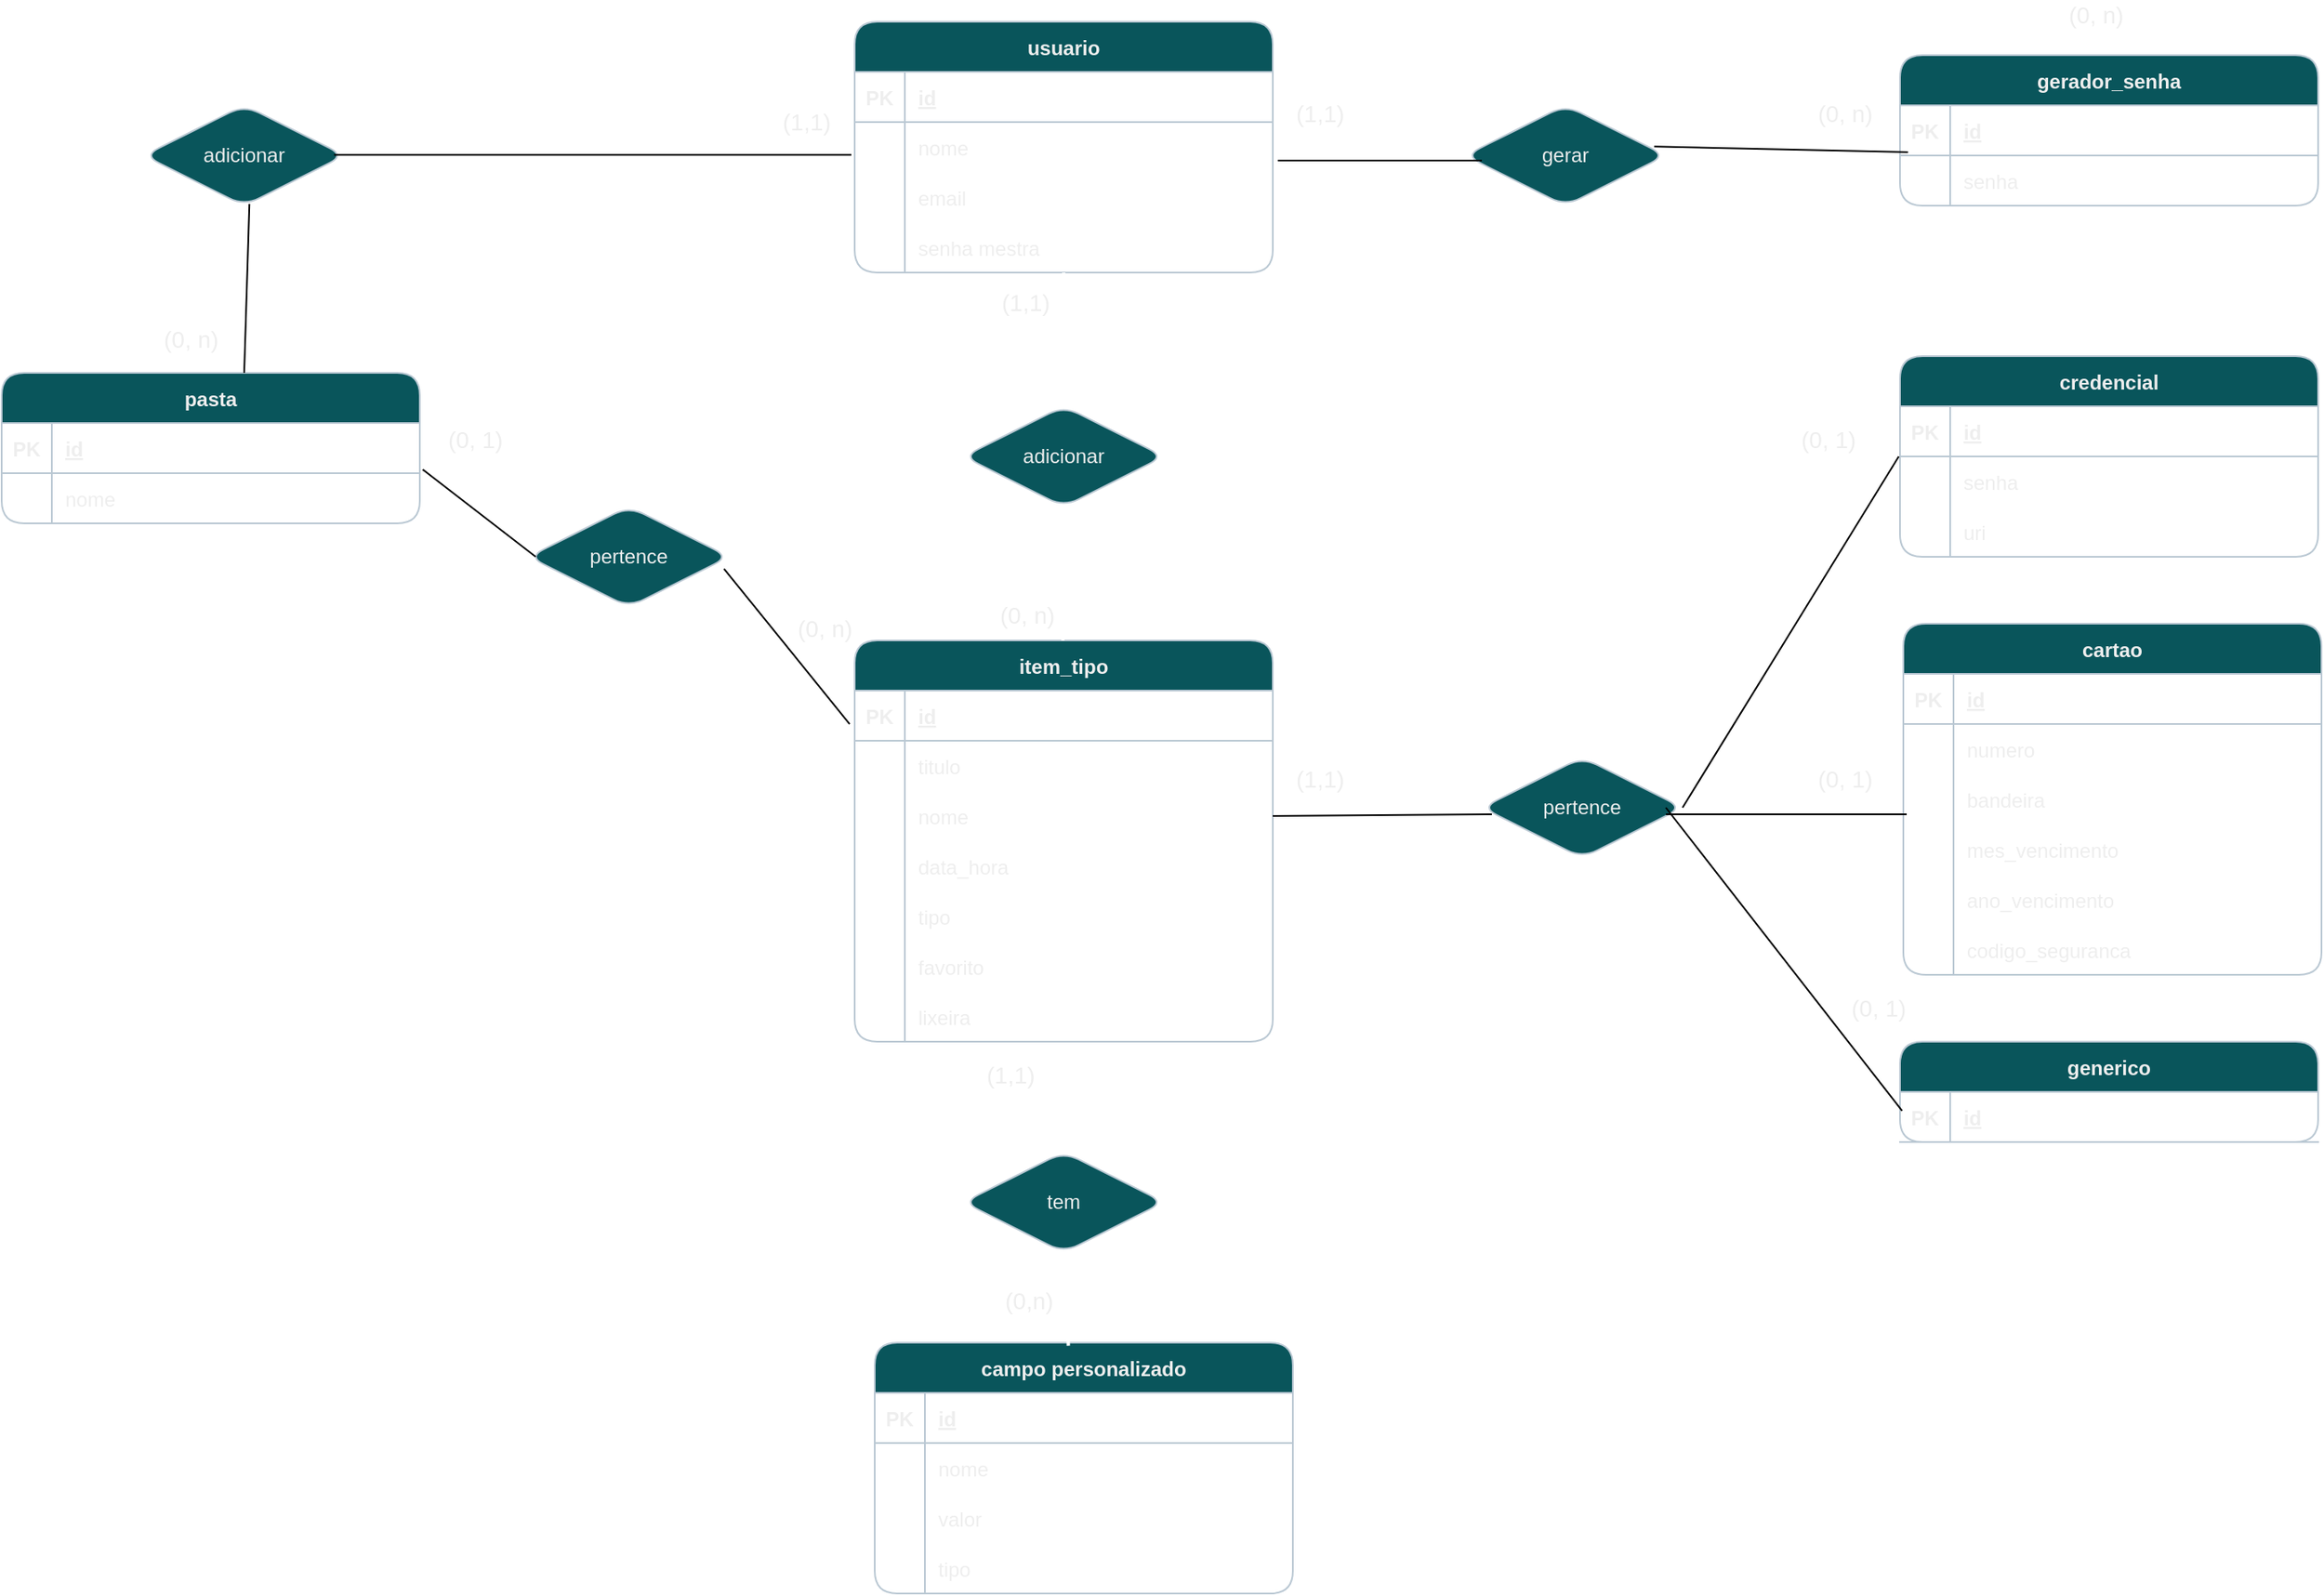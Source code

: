 <mxfile version="17.2.4" type="device"><diagram id="R2lEEEUBdFMjLlhIrx00" name="Page-1"><mxGraphModel dx="2640" dy="1174" grid="1" gridSize="10" guides="1" tooltips="1" connect="0" arrows="0" fold="1" page="1" pageScale="1" pageWidth="1600" pageHeight="1200" background="none" math="0" shadow="0" extFonts="Permanent Marker^https://fonts.googleapis.com/css?family=Permanent+Marker"><root><mxCell id="0"/><mxCell id="1" parent="0"/><mxCell id="C-vyLk0tnHw3VtMMgP7b-23" value="usuario" style="shape=table;startSize=30;container=1;collapsible=1;childLayout=tableLayout;fixedRows=1;rowLines=0;fontStyle=1;align=center;resizeLast=1;rounded=1;fillColor=#09555B;strokeColor=#BAC8D3;fontColor=#EEEEEE;columnLines=1;comic=0;enumerate=0;gradientColor=none;" parent="1" vertex="1"><mxGeometry x="617" y="130" width="250" height="150" as="geometry"><mxRectangle x="655" y="40" width="100" height="30" as="alternateBounds"/></mxGeometry></mxCell><mxCell id="C-vyLk0tnHw3VtMMgP7b-24" value="" style="shape=partialRectangle;collapsible=0;dropTarget=0;pointerEvents=0;fillColor=none;points=[[0,0.5],[1,0.5]];portConstraint=eastwest;top=0;left=0;right=0;bottom=1;rounded=1;strokeColor=#BAC8D3;fontColor=#EEEEEE;" parent="C-vyLk0tnHw3VtMMgP7b-23" vertex="1"><mxGeometry y="30" width="250" height="30" as="geometry"/></mxCell><mxCell id="C-vyLk0tnHw3VtMMgP7b-25" value="PK" style="shape=partialRectangle;overflow=hidden;connectable=0;fillColor=none;top=0;left=0;bottom=0;right=0;fontStyle=1;rounded=1;strokeColor=#BAC8D3;fontColor=#EEEEEE;" parent="C-vyLk0tnHw3VtMMgP7b-24" vertex="1"><mxGeometry width="30" height="30" as="geometry"><mxRectangle width="30" height="30" as="alternateBounds"/></mxGeometry></mxCell><mxCell id="C-vyLk0tnHw3VtMMgP7b-26" value="id" style="shape=partialRectangle;overflow=hidden;connectable=0;fillColor=none;top=0;left=0;bottom=0;right=0;align=left;spacingLeft=6;fontStyle=5;rounded=1;strokeColor=#BAC8D3;fontColor=#EEEEEE;" parent="C-vyLk0tnHw3VtMMgP7b-24" vertex="1"><mxGeometry x="30" width="220" height="30" as="geometry"><mxRectangle width="220" height="30" as="alternateBounds"/></mxGeometry></mxCell><mxCell id="C-vyLk0tnHw3VtMMgP7b-27" value="" style="shape=partialRectangle;collapsible=0;dropTarget=0;pointerEvents=0;fillColor=none;points=[[0,0.5],[1,0.5]];portConstraint=eastwest;top=0;left=0;right=0;bottom=0;rounded=1;strokeColor=#BAC8D3;fontColor=#EEEEEE;" parent="C-vyLk0tnHw3VtMMgP7b-23" vertex="1"><mxGeometry y="60" width="250" height="30" as="geometry"/></mxCell><mxCell id="C-vyLk0tnHw3VtMMgP7b-28" value="" style="shape=partialRectangle;overflow=hidden;connectable=0;fillColor=none;top=0;left=0;bottom=0;right=0;rounded=1;strokeColor=#BAC8D3;fontColor=#EEEEEE;" parent="C-vyLk0tnHw3VtMMgP7b-27" vertex="1"><mxGeometry width="30" height="30" as="geometry"><mxRectangle width="30" height="30" as="alternateBounds"/></mxGeometry></mxCell><mxCell id="C-vyLk0tnHw3VtMMgP7b-29" value="nome" style="shape=partialRectangle;overflow=hidden;connectable=0;fillColor=none;top=0;left=0;bottom=0;right=0;align=left;spacingLeft=6;rounded=1;strokeColor=#BAC8D3;fontColor=#EEEEEE;" parent="C-vyLk0tnHw3VtMMgP7b-27" vertex="1"><mxGeometry x="30" width="220" height="30" as="geometry"><mxRectangle width="220" height="30" as="alternateBounds"/></mxGeometry></mxCell><mxCell id="0K5NhikCnh69Xt3q3Qgh-6" value="" style="shape=partialRectangle;collapsible=0;dropTarget=0;pointerEvents=0;fillColor=none;points=[[0,0.5],[1,0.5]];portConstraint=eastwest;top=0;left=0;right=0;bottom=0;rounded=1;strokeColor=#BAC8D3;fontColor=#EEEEEE;" parent="C-vyLk0tnHw3VtMMgP7b-23" vertex="1"><mxGeometry y="90" width="250" height="30" as="geometry"/></mxCell><mxCell id="0K5NhikCnh69Xt3q3Qgh-7" value="" style="shape=partialRectangle;overflow=hidden;connectable=0;fillColor=none;top=0;left=0;bottom=0;right=0;rounded=1;strokeColor=#BAC8D3;fontColor=#EEEEEE;" parent="0K5NhikCnh69Xt3q3Qgh-6" vertex="1"><mxGeometry width="30" height="30" as="geometry"><mxRectangle width="30" height="30" as="alternateBounds"/></mxGeometry></mxCell><mxCell id="0K5NhikCnh69Xt3q3Qgh-8" value="email" style="shape=partialRectangle;overflow=hidden;connectable=0;fillColor=none;top=0;left=0;bottom=0;right=0;align=left;spacingLeft=6;rounded=1;strokeColor=#BAC8D3;fontColor=#EEEEEE;" parent="0K5NhikCnh69Xt3q3Qgh-6" vertex="1"><mxGeometry x="30" width="220" height="30" as="geometry"><mxRectangle width="220" height="30" as="alternateBounds"/></mxGeometry></mxCell><mxCell id="0K5NhikCnh69Xt3q3Qgh-9" value="" style="shape=partialRectangle;collapsible=0;dropTarget=0;pointerEvents=0;fillColor=none;points=[[0,0.5],[1,0.5]];portConstraint=eastwest;top=0;left=0;right=0;bottom=0;rounded=1;strokeColor=#BAC8D3;fontColor=#EEEEEE;" parent="C-vyLk0tnHw3VtMMgP7b-23" vertex="1"><mxGeometry y="120" width="250" height="30" as="geometry"/></mxCell><mxCell id="0K5NhikCnh69Xt3q3Qgh-10" value="" style="shape=partialRectangle;overflow=hidden;connectable=0;fillColor=none;top=0;left=0;bottom=0;right=0;rounded=1;strokeColor=#BAC8D3;fontColor=#EEEEEE;" parent="0K5NhikCnh69Xt3q3Qgh-9" vertex="1"><mxGeometry width="30" height="30" as="geometry"><mxRectangle width="30" height="30" as="alternateBounds"/></mxGeometry></mxCell><mxCell id="0K5NhikCnh69Xt3q3Qgh-11" value="senha mestra" style="shape=partialRectangle;overflow=hidden;connectable=0;fillColor=none;top=0;left=0;bottom=0;right=0;align=left;spacingLeft=6;rounded=1;strokeColor=#BAC8D3;fontColor=#EEEEEE;" parent="0K5NhikCnh69Xt3q3Qgh-9" vertex="1"><mxGeometry x="30" width="220" height="30" as="geometry"><mxRectangle width="220" height="30" as="alternateBounds"/></mxGeometry></mxCell><mxCell id="0K5NhikCnh69Xt3q3Qgh-66" value="credencial" style="shape=table;startSize=30;container=1;collapsible=1;childLayout=tableLayout;fixedRows=1;rowLines=0;fontStyle=1;align=center;resizeLast=1;rounded=1;fillColor=#09555B;strokeColor=#BAC8D3;fontColor=#EEEEEE;columnLines=1;comic=0;enumerate=0;" parent="1" vertex="1"><mxGeometry x="1242" y="330" width="250" height="120" as="geometry"><mxRectangle x="120" y="120" width="100" height="30" as="alternateBounds"/></mxGeometry></mxCell><mxCell id="0K5NhikCnh69Xt3q3Qgh-67" value="" style="shape=partialRectangle;collapsible=0;dropTarget=0;pointerEvents=0;fillColor=none;points=[[0,0.5],[1,0.5]];portConstraint=eastwest;top=0;left=0;right=0;bottom=1;rounded=1;strokeColor=#BAC8D3;fontColor=#EEEEEE;" parent="0K5NhikCnh69Xt3q3Qgh-66" vertex="1"><mxGeometry y="30" width="250" height="30" as="geometry"/></mxCell><mxCell id="0K5NhikCnh69Xt3q3Qgh-68" value="PK" style="shape=partialRectangle;overflow=hidden;connectable=0;fillColor=none;top=0;left=0;bottom=0;right=0;fontStyle=1;rounded=1;strokeColor=#BAC8D3;fontColor=#EEEEEE;" parent="0K5NhikCnh69Xt3q3Qgh-67" vertex="1"><mxGeometry width="30" height="30" as="geometry"><mxRectangle width="30" height="30" as="alternateBounds"/></mxGeometry></mxCell><mxCell id="0K5NhikCnh69Xt3q3Qgh-69" value="id" style="shape=partialRectangle;overflow=hidden;connectable=0;fillColor=none;top=0;left=0;bottom=0;right=0;align=left;spacingLeft=6;fontStyle=5;rounded=1;strokeColor=#BAC8D3;fontColor=#EEEEEE;" parent="0K5NhikCnh69Xt3q3Qgh-67" vertex="1"><mxGeometry x="30" width="220" height="30" as="geometry"><mxRectangle width="220" height="30" as="alternateBounds"/></mxGeometry></mxCell><mxCell id="21b3W2Z-gHdsSvgNbMIC-11" value="" style="shape=partialRectangle;collapsible=0;dropTarget=0;pointerEvents=0;fillColor=none;points=[[0,0.5],[1,0.5]];portConstraint=eastwest;top=0;left=0;right=0;bottom=0;rounded=1;strokeColor=#BAC8D3;fontColor=#EEEEEE;" parent="0K5NhikCnh69Xt3q3Qgh-66" vertex="1"><mxGeometry y="60" width="250" height="30" as="geometry"/></mxCell><mxCell id="21b3W2Z-gHdsSvgNbMIC-12" value="" style="shape=partialRectangle;overflow=hidden;connectable=0;fillColor=none;top=0;left=0;bottom=0;right=0;rounded=1;strokeColor=#BAC8D3;fontColor=#EEEEEE;" parent="21b3W2Z-gHdsSvgNbMIC-11" vertex="1"><mxGeometry width="30" height="30" as="geometry"><mxRectangle width="30" height="30" as="alternateBounds"/></mxGeometry></mxCell><mxCell id="21b3W2Z-gHdsSvgNbMIC-13" value="senha" style="shape=partialRectangle;overflow=hidden;connectable=0;fillColor=none;top=0;left=0;bottom=0;right=0;align=left;spacingLeft=6;rounded=1;strokeColor=#BAC8D3;fontColor=#EEEEEE;" parent="21b3W2Z-gHdsSvgNbMIC-11" vertex="1"><mxGeometry x="30" width="220" height="30" as="geometry"><mxRectangle width="220" height="30" as="alternateBounds"/></mxGeometry></mxCell><mxCell id="21b3W2Z-gHdsSvgNbMIC-14" value="" style="shape=partialRectangle;collapsible=0;dropTarget=0;pointerEvents=0;fillColor=none;points=[[0,0.5],[1,0.5]];portConstraint=eastwest;top=0;left=0;right=0;bottom=0;rounded=1;strokeColor=#BAC8D3;fontColor=#EEEEEE;" parent="0K5NhikCnh69Xt3q3Qgh-66" vertex="1"><mxGeometry y="90" width="250" height="30" as="geometry"/></mxCell><mxCell id="21b3W2Z-gHdsSvgNbMIC-15" value="" style="shape=partialRectangle;overflow=hidden;connectable=0;fillColor=none;top=0;left=0;bottom=0;right=0;rounded=1;strokeColor=#BAC8D3;fontColor=#EEEEEE;" parent="21b3W2Z-gHdsSvgNbMIC-14" vertex="1"><mxGeometry width="30" height="30" as="geometry"><mxRectangle width="30" height="30" as="alternateBounds"/></mxGeometry></mxCell><mxCell id="21b3W2Z-gHdsSvgNbMIC-16" value="uri" style="shape=partialRectangle;overflow=hidden;connectable=0;fillColor=none;top=0;left=0;bottom=0;right=0;align=left;spacingLeft=6;rounded=1;strokeColor=#BAC8D3;fontColor=#EEEEEE;" parent="21b3W2Z-gHdsSvgNbMIC-14" vertex="1"><mxGeometry x="30" width="220" height="30" as="geometry"><mxRectangle width="220" height="30" as="alternateBounds"/></mxGeometry></mxCell><mxCell id="0K5NhikCnh69Xt3q3Qgh-86" value="pasta" style="shape=table;startSize=30;container=1;collapsible=1;childLayout=tableLayout;fixedRows=1;rowLines=0;fontStyle=1;align=center;resizeLast=1;rounded=1;fillColor=#09555B;strokeColor=#BAC8D3;fontColor=#EEEEEE;columnLines=1;comic=0;enumerate=0;" parent="1" vertex="1"><mxGeometry x="107" y="340" width="250" height="90" as="geometry"><mxRectangle x="120" y="120" width="100" height="30" as="alternateBounds"/></mxGeometry></mxCell><mxCell id="0K5NhikCnh69Xt3q3Qgh-87" value="" style="shape=partialRectangle;collapsible=0;dropTarget=0;pointerEvents=0;fillColor=none;points=[[0,0.5],[1,0.5]];portConstraint=eastwest;top=0;left=0;right=0;bottom=1;rounded=1;strokeColor=#BAC8D3;fontColor=#EEEEEE;" parent="0K5NhikCnh69Xt3q3Qgh-86" vertex="1"><mxGeometry y="30" width="250" height="30" as="geometry"/></mxCell><mxCell id="0K5NhikCnh69Xt3q3Qgh-88" value="PK" style="shape=partialRectangle;overflow=hidden;connectable=0;fillColor=none;top=0;left=0;bottom=0;right=0;fontStyle=1;rounded=1;strokeColor=#BAC8D3;fontColor=#EEEEEE;" parent="0K5NhikCnh69Xt3q3Qgh-87" vertex="1"><mxGeometry width="30" height="30" as="geometry"><mxRectangle width="30" height="30" as="alternateBounds"/></mxGeometry></mxCell><mxCell id="0K5NhikCnh69Xt3q3Qgh-89" value="id" style="shape=partialRectangle;overflow=hidden;connectable=0;fillColor=none;top=0;left=0;bottom=0;right=0;align=left;spacingLeft=6;fontStyle=5;rounded=1;strokeColor=#BAC8D3;fontColor=#EEEEEE;" parent="0K5NhikCnh69Xt3q3Qgh-87" vertex="1"><mxGeometry x="30" width="220" height="30" as="geometry"><mxRectangle width="220" height="30" as="alternateBounds"/></mxGeometry></mxCell><mxCell id="0K5NhikCnh69Xt3q3Qgh-90" value="" style="shape=partialRectangle;collapsible=0;dropTarget=0;pointerEvents=0;fillColor=none;points=[[0,0.5],[1,0.5]];portConstraint=eastwest;top=0;left=0;right=0;bottom=0;rounded=1;strokeColor=#BAC8D3;fontColor=#EEEEEE;" parent="0K5NhikCnh69Xt3q3Qgh-86" vertex="1"><mxGeometry y="60" width="250" height="30" as="geometry"/></mxCell><mxCell id="0K5NhikCnh69Xt3q3Qgh-91" value="" style="shape=partialRectangle;overflow=hidden;connectable=0;fillColor=none;top=0;left=0;bottom=0;right=0;rounded=1;strokeColor=#BAC8D3;fontColor=#EEEEEE;" parent="0K5NhikCnh69Xt3q3Qgh-90" vertex="1"><mxGeometry width="30" height="30" as="geometry"><mxRectangle width="30" height="30" as="alternateBounds"/></mxGeometry></mxCell><mxCell id="0K5NhikCnh69Xt3q3Qgh-92" value="nome" style="shape=partialRectangle;overflow=hidden;connectable=0;fillColor=none;top=0;left=0;bottom=0;right=0;align=left;spacingLeft=6;rounded=1;strokeColor=#BAC8D3;fontColor=#EEEEEE;" parent="0K5NhikCnh69Xt3q3Qgh-90" vertex="1"><mxGeometry x="30" width="220" height="30" as="geometry"><mxRectangle width="220" height="30" as="alternateBounds"/></mxGeometry></mxCell><mxCell id="0K5NhikCnh69Xt3q3Qgh-102" value="cartao" style="shape=table;startSize=30;container=1;collapsible=1;childLayout=tableLayout;fixedRows=1;rowLines=0;fontStyle=1;align=center;resizeLast=1;rounded=1;fillColor=#09555B;strokeColor=#BAC8D3;fontColor=#EEEEEE;columnLines=1;comic=0;enumerate=0;" parent="1" vertex="1"><mxGeometry x="1244" y="490" width="250" height="210" as="geometry"><mxRectangle x="120" y="120" width="100" height="30" as="alternateBounds"/></mxGeometry></mxCell><mxCell id="0K5NhikCnh69Xt3q3Qgh-103" value="" style="shape=partialRectangle;collapsible=0;dropTarget=0;pointerEvents=0;fillColor=none;points=[[0,0.5],[1,0.5]];portConstraint=eastwest;top=0;left=0;right=0;bottom=1;rounded=1;strokeColor=#BAC8D3;fontColor=#EEEEEE;" parent="0K5NhikCnh69Xt3q3Qgh-102" vertex="1"><mxGeometry y="30" width="250" height="30" as="geometry"/></mxCell><mxCell id="0K5NhikCnh69Xt3q3Qgh-104" value="PK" style="shape=partialRectangle;overflow=hidden;connectable=0;fillColor=none;top=0;left=0;bottom=0;right=0;fontStyle=1;rounded=1;strokeColor=#BAC8D3;fontColor=#EEEEEE;" parent="0K5NhikCnh69Xt3q3Qgh-103" vertex="1"><mxGeometry width="30" height="30" as="geometry"><mxRectangle width="30" height="30" as="alternateBounds"/></mxGeometry></mxCell><mxCell id="0K5NhikCnh69Xt3q3Qgh-105" value="id" style="shape=partialRectangle;overflow=hidden;connectable=0;fillColor=none;top=0;left=0;bottom=0;right=0;align=left;spacingLeft=6;fontStyle=5;rounded=1;strokeColor=#BAC8D3;fontColor=#EEEEEE;" parent="0K5NhikCnh69Xt3q3Qgh-103" vertex="1"><mxGeometry x="30" width="220" height="30" as="geometry"><mxRectangle width="220" height="30" as="alternateBounds"/></mxGeometry></mxCell><mxCell id="0K5NhikCnh69Xt3q3Qgh-106" value="" style="shape=partialRectangle;collapsible=0;dropTarget=0;pointerEvents=0;fillColor=none;points=[[0,0.5],[1,0.5]];portConstraint=eastwest;top=0;left=0;right=0;bottom=0;rounded=1;strokeColor=#BAC8D3;fontColor=#EEEEEE;" parent="0K5NhikCnh69Xt3q3Qgh-102" vertex="1"><mxGeometry y="60" width="250" height="30" as="geometry"/></mxCell><mxCell id="0K5NhikCnh69Xt3q3Qgh-107" value="" style="shape=partialRectangle;overflow=hidden;connectable=0;fillColor=none;top=0;left=0;bottom=0;right=0;rounded=1;strokeColor=#BAC8D3;fontColor=#EEEEEE;" parent="0K5NhikCnh69Xt3q3Qgh-106" vertex="1"><mxGeometry width="30" height="30" as="geometry"><mxRectangle width="30" height="30" as="alternateBounds"/></mxGeometry></mxCell><mxCell id="0K5NhikCnh69Xt3q3Qgh-108" value="numero" style="shape=partialRectangle;overflow=hidden;connectable=0;fillColor=none;top=0;left=0;bottom=0;right=0;align=left;spacingLeft=6;rounded=1;strokeColor=#BAC8D3;fontColor=#EEEEEE;" parent="0K5NhikCnh69Xt3q3Qgh-106" vertex="1"><mxGeometry x="30" width="220" height="30" as="geometry"><mxRectangle width="220" height="30" as="alternateBounds"/></mxGeometry></mxCell><mxCell id="qPlBJKEt2rp7IxDHgOsF-4" value="" style="shape=partialRectangle;collapsible=0;dropTarget=0;pointerEvents=0;fillColor=none;points=[[0,0.5],[1,0.5]];portConstraint=eastwest;top=0;left=0;right=0;bottom=0;rounded=1;strokeColor=#BAC8D3;fontColor=#EEEEEE;" parent="0K5NhikCnh69Xt3q3Qgh-102" vertex="1"><mxGeometry y="90" width="250" height="30" as="geometry"/></mxCell><mxCell id="qPlBJKEt2rp7IxDHgOsF-5" value="" style="shape=partialRectangle;overflow=hidden;connectable=0;fillColor=none;top=0;left=0;bottom=0;right=0;rounded=1;strokeColor=#BAC8D3;fontColor=#EEEEEE;" parent="qPlBJKEt2rp7IxDHgOsF-4" vertex="1"><mxGeometry width="30" height="30" as="geometry"><mxRectangle width="30" height="30" as="alternateBounds"/></mxGeometry></mxCell><mxCell id="qPlBJKEt2rp7IxDHgOsF-6" value="bandeira" style="shape=partialRectangle;overflow=hidden;connectable=0;fillColor=none;top=0;left=0;bottom=0;right=0;align=left;spacingLeft=6;rounded=1;strokeColor=#BAC8D3;fontColor=#EEEEEE;" parent="qPlBJKEt2rp7IxDHgOsF-4" vertex="1"><mxGeometry x="30" width="220" height="30" as="geometry"><mxRectangle width="220" height="30" as="alternateBounds"/></mxGeometry></mxCell><mxCell id="qPlBJKEt2rp7IxDHgOsF-7" value="" style="shape=partialRectangle;collapsible=0;dropTarget=0;pointerEvents=0;fillColor=none;points=[[0,0.5],[1,0.5]];portConstraint=eastwest;top=0;left=0;right=0;bottom=0;rounded=1;strokeColor=#BAC8D3;fontColor=#EEEEEE;" parent="0K5NhikCnh69Xt3q3Qgh-102" vertex="1"><mxGeometry y="120" width="250" height="30" as="geometry"/></mxCell><mxCell id="qPlBJKEt2rp7IxDHgOsF-8" value="" style="shape=partialRectangle;overflow=hidden;connectable=0;fillColor=none;top=0;left=0;bottom=0;right=0;rounded=1;strokeColor=#BAC8D3;fontColor=#EEEEEE;" parent="qPlBJKEt2rp7IxDHgOsF-7" vertex="1"><mxGeometry width="30" height="30" as="geometry"><mxRectangle width="30" height="30" as="alternateBounds"/></mxGeometry></mxCell><mxCell id="qPlBJKEt2rp7IxDHgOsF-9" value="mes_vencimento" style="shape=partialRectangle;overflow=hidden;connectable=0;fillColor=none;top=0;left=0;bottom=0;right=0;align=left;spacingLeft=6;rounded=1;strokeColor=#BAC8D3;fontColor=#EEEEEE;" parent="qPlBJKEt2rp7IxDHgOsF-7" vertex="1"><mxGeometry x="30" width="220" height="30" as="geometry"><mxRectangle width="220" height="30" as="alternateBounds"/></mxGeometry></mxCell><mxCell id="qPlBJKEt2rp7IxDHgOsF-10" value="" style="shape=partialRectangle;collapsible=0;dropTarget=0;pointerEvents=0;fillColor=none;points=[[0,0.5],[1,0.5]];portConstraint=eastwest;top=0;left=0;right=0;bottom=0;rounded=1;strokeColor=#BAC8D3;fontColor=#EEEEEE;" parent="0K5NhikCnh69Xt3q3Qgh-102" vertex="1"><mxGeometry y="150" width="250" height="30" as="geometry"/></mxCell><mxCell id="qPlBJKEt2rp7IxDHgOsF-11" value="" style="shape=partialRectangle;overflow=hidden;connectable=0;fillColor=none;top=0;left=0;bottom=0;right=0;rounded=1;strokeColor=#BAC8D3;fontColor=#EEEEEE;" parent="qPlBJKEt2rp7IxDHgOsF-10" vertex="1"><mxGeometry width="30" height="30" as="geometry"><mxRectangle width="30" height="30" as="alternateBounds"/></mxGeometry></mxCell><mxCell id="qPlBJKEt2rp7IxDHgOsF-12" value="ano_vencimento" style="shape=partialRectangle;overflow=hidden;connectable=0;fillColor=none;top=0;left=0;bottom=0;right=0;align=left;spacingLeft=6;rounded=1;strokeColor=#BAC8D3;fontColor=#EEEEEE;" parent="qPlBJKEt2rp7IxDHgOsF-10" vertex="1"><mxGeometry x="30" width="220" height="30" as="geometry"><mxRectangle width="220" height="30" as="alternateBounds"/></mxGeometry></mxCell><mxCell id="qPlBJKEt2rp7IxDHgOsF-13" value="" style="shape=partialRectangle;collapsible=0;dropTarget=0;pointerEvents=0;fillColor=none;points=[[0,0.5],[1,0.5]];portConstraint=eastwest;top=0;left=0;right=0;bottom=0;rounded=1;strokeColor=#BAC8D3;fontColor=#EEEEEE;" parent="0K5NhikCnh69Xt3q3Qgh-102" vertex="1"><mxGeometry y="180" width="250" height="30" as="geometry"/></mxCell><mxCell id="qPlBJKEt2rp7IxDHgOsF-14" value="" style="shape=partialRectangle;overflow=hidden;connectable=0;fillColor=none;top=0;left=0;bottom=0;right=0;rounded=1;strokeColor=#BAC8D3;fontColor=#EEEEEE;" parent="qPlBJKEt2rp7IxDHgOsF-13" vertex="1"><mxGeometry width="30" height="30" as="geometry"><mxRectangle width="30" height="30" as="alternateBounds"/></mxGeometry></mxCell><mxCell id="qPlBJKEt2rp7IxDHgOsF-15" value="codigo_seguranca" style="shape=partialRectangle;overflow=hidden;connectable=0;fillColor=none;top=0;left=0;bottom=0;right=0;align=left;spacingLeft=6;rounded=1;strokeColor=#BAC8D3;fontColor=#EEEEEE;" parent="qPlBJKEt2rp7IxDHgOsF-13" vertex="1"><mxGeometry x="30" width="220" height="30" as="geometry"><mxRectangle width="220" height="30" as="alternateBounds"/></mxGeometry></mxCell><mxCell id="0K5NhikCnh69Xt3q3Qgh-109" value="item_tipo" style="shape=table;startSize=30;container=1;collapsible=1;childLayout=tableLayout;fixedRows=1;rowLines=0;fontStyle=1;align=center;resizeLast=1;rounded=1;fillColor=#09555B;strokeColor=#BAC8D3;fontColor=#EEEEEE;columnLines=1;comic=0;enumerate=0;" parent="1" vertex="1"><mxGeometry x="617" y="500" width="250" height="240" as="geometry"><mxRectangle x="120" y="120" width="100" height="30" as="alternateBounds"/></mxGeometry></mxCell><mxCell id="0K5NhikCnh69Xt3q3Qgh-110" value="" style="shape=partialRectangle;collapsible=0;dropTarget=0;pointerEvents=0;fillColor=none;points=[[0,0.5],[1,0.5]];portConstraint=eastwest;top=0;left=0;right=0;bottom=1;rounded=1;strokeColor=#BAC8D3;fontColor=#EEEEEE;" parent="0K5NhikCnh69Xt3q3Qgh-109" vertex="1"><mxGeometry y="30" width="250" height="30" as="geometry"/></mxCell><mxCell id="0K5NhikCnh69Xt3q3Qgh-111" value="PK" style="shape=partialRectangle;overflow=hidden;connectable=0;fillColor=none;top=0;left=0;bottom=0;right=0;fontStyle=1;rounded=1;strokeColor=#BAC8D3;fontColor=#EEEEEE;" parent="0K5NhikCnh69Xt3q3Qgh-110" vertex="1"><mxGeometry width="30" height="30" as="geometry"><mxRectangle width="30" height="30" as="alternateBounds"/></mxGeometry></mxCell><mxCell id="0K5NhikCnh69Xt3q3Qgh-112" value="id" style="shape=partialRectangle;overflow=hidden;connectable=0;fillColor=none;top=0;left=0;bottom=0;right=0;align=left;spacingLeft=6;fontStyle=5;rounded=1;strokeColor=#BAC8D3;fontColor=#EEEEEE;" parent="0K5NhikCnh69Xt3q3Qgh-110" vertex="1"><mxGeometry x="30" width="220" height="30" as="geometry"><mxRectangle width="220" height="30" as="alternateBounds"/></mxGeometry></mxCell><mxCell id="0K5NhikCnh69Xt3q3Qgh-113" value="" style="shape=partialRectangle;collapsible=0;dropTarget=0;pointerEvents=0;fillColor=none;points=[[0,0.5],[1,0.5]];portConstraint=eastwest;top=0;left=0;right=0;bottom=0;rounded=1;strokeColor=#BAC8D3;fontColor=#EEEEEE;" parent="0K5NhikCnh69Xt3q3Qgh-109" vertex="1"><mxGeometry y="60" width="250" height="30" as="geometry"/></mxCell><mxCell id="0K5NhikCnh69Xt3q3Qgh-114" value="" style="shape=partialRectangle;overflow=hidden;connectable=0;fillColor=none;top=0;left=0;bottom=0;right=0;rounded=1;strokeColor=#BAC8D3;fontColor=#EEEEEE;" parent="0K5NhikCnh69Xt3q3Qgh-113" vertex="1"><mxGeometry width="30" height="30" as="geometry"><mxRectangle width="30" height="30" as="alternateBounds"/></mxGeometry></mxCell><mxCell id="0K5NhikCnh69Xt3q3Qgh-115" value="titulo" style="shape=partialRectangle;overflow=hidden;connectable=0;fillColor=none;top=0;left=0;bottom=0;right=0;align=left;spacingLeft=6;rounded=1;strokeColor=#BAC8D3;fontColor=#EEEEEE;" parent="0K5NhikCnh69Xt3q3Qgh-113" vertex="1"><mxGeometry x="30" width="220" height="30" as="geometry"><mxRectangle width="220" height="30" as="alternateBounds"/></mxGeometry></mxCell><mxCell id="21b3W2Z-gHdsSvgNbMIC-20" value="" style="shape=partialRectangle;collapsible=0;dropTarget=0;pointerEvents=0;fillColor=none;points=[[0,0.5],[1,0.5]];portConstraint=eastwest;top=0;left=0;right=0;bottom=0;rounded=1;strokeColor=#BAC8D3;fontColor=#EEEEEE;" parent="0K5NhikCnh69Xt3q3Qgh-109" vertex="1"><mxGeometry y="90" width="250" height="30" as="geometry"/></mxCell><mxCell id="21b3W2Z-gHdsSvgNbMIC-21" value="" style="shape=partialRectangle;overflow=hidden;connectable=0;fillColor=none;top=0;left=0;bottom=0;right=0;rounded=1;strokeColor=#BAC8D3;fontColor=#EEEEEE;" parent="21b3W2Z-gHdsSvgNbMIC-20" vertex="1"><mxGeometry width="30" height="30" as="geometry"><mxRectangle width="30" height="30" as="alternateBounds"/></mxGeometry></mxCell><mxCell id="21b3W2Z-gHdsSvgNbMIC-22" value="nome" style="shape=partialRectangle;overflow=hidden;connectable=0;fillColor=none;top=0;left=0;bottom=0;right=0;align=left;spacingLeft=6;rounded=1;strokeColor=#BAC8D3;fontColor=#EEEEEE;" parent="21b3W2Z-gHdsSvgNbMIC-20" vertex="1"><mxGeometry x="30" width="220" height="30" as="geometry"><mxRectangle width="220" height="30" as="alternateBounds"/></mxGeometry></mxCell><mxCell id="0K5NhikCnh69Xt3q3Qgh-138" value="" style="shape=partialRectangle;collapsible=0;dropTarget=0;pointerEvents=0;fillColor=none;points=[[0,0.5],[1,0.5]];portConstraint=eastwest;top=0;left=0;right=0;bottom=0;rounded=1;strokeColor=#BAC8D3;fontColor=#EEEEEE;" parent="0K5NhikCnh69Xt3q3Qgh-109" vertex="1"><mxGeometry y="120" width="250" height="30" as="geometry"/></mxCell><mxCell id="0K5NhikCnh69Xt3q3Qgh-139" value="" style="shape=partialRectangle;overflow=hidden;connectable=0;fillColor=none;top=0;left=0;bottom=0;right=0;rounded=1;strokeColor=#BAC8D3;fontColor=#EEEEEE;" parent="0K5NhikCnh69Xt3q3Qgh-138" vertex="1"><mxGeometry width="30" height="30" as="geometry"><mxRectangle width="30" height="30" as="alternateBounds"/></mxGeometry></mxCell><mxCell id="0K5NhikCnh69Xt3q3Qgh-140" value="data_hora" style="shape=partialRectangle;overflow=hidden;connectable=0;fillColor=none;top=0;left=0;bottom=0;right=0;align=left;spacingLeft=6;rounded=1;strokeColor=#BAC8D3;fontColor=#EEEEEE;" parent="0K5NhikCnh69Xt3q3Qgh-138" vertex="1"><mxGeometry x="30" width="220" height="30" as="geometry"><mxRectangle width="220" height="30" as="alternateBounds"/></mxGeometry></mxCell><mxCell id="M012yapY0zrCTlInelZ6-6" value="" style="shape=partialRectangle;collapsible=0;dropTarget=0;pointerEvents=0;fillColor=none;points=[[0,0.5],[1,0.5]];portConstraint=eastwest;top=0;left=0;right=0;bottom=0;rounded=1;strokeColor=#BAC8D3;fontColor=#EEEEEE;" vertex="1" parent="0K5NhikCnh69Xt3q3Qgh-109"><mxGeometry y="150" width="250" height="30" as="geometry"/></mxCell><mxCell id="M012yapY0zrCTlInelZ6-7" value="" style="shape=partialRectangle;overflow=hidden;connectable=0;fillColor=none;top=0;left=0;bottom=0;right=0;rounded=1;strokeColor=#BAC8D3;fontColor=#EEEEEE;" vertex="1" parent="M012yapY0zrCTlInelZ6-6"><mxGeometry width="30" height="30" as="geometry"><mxRectangle width="30" height="30" as="alternateBounds"/></mxGeometry></mxCell><mxCell id="M012yapY0zrCTlInelZ6-8" value="tipo" style="shape=partialRectangle;overflow=hidden;connectable=0;fillColor=none;top=0;left=0;bottom=0;right=0;align=left;spacingLeft=6;rounded=1;strokeColor=#BAC8D3;fontColor=#EEEEEE;" vertex="1" parent="M012yapY0zrCTlInelZ6-6"><mxGeometry x="30" width="220" height="30" as="geometry"><mxRectangle width="220" height="30" as="alternateBounds"/></mxGeometry></mxCell><mxCell id="M012yapY0zrCTlInelZ6-9" value="" style="shape=partialRectangle;collapsible=0;dropTarget=0;pointerEvents=0;fillColor=none;points=[[0,0.5],[1,0.5]];portConstraint=eastwest;top=0;left=0;right=0;bottom=0;rounded=1;strokeColor=#BAC8D3;fontColor=#EEEEEE;" vertex="1" parent="0K5NhikCnh69Xt3q3Qgh-109"><mxGeometry y="180" width="250" height="30" as="geometry"/></mxCell><mxCell id="M012yapY0zrCTlInelZ6-10" value="" style="shape=partialRectangle;overflow=hidden;connectable=0;fillColor=none;top=0;left=0;bottom=0;right=0;rounded=1;strokeColor=#BAC8D3;fontColor=#EEEEEE;" vertex="1" parent="M012yapY0zrCTlInelZ6-9"><mxGeometry width="30" height="30" as="geometry"><mxRectangle width="30" height="30" as="alternateBounds"/></mxGeometry></mxCell><mxCell id="M012yapY0zrCTlInelZ6-11" value="favorito" style="shape=partialRectangle;overflow=hidden;connectable=0;fillColor=none;top=0;left=0;bottom=0;right=0;align=left;spacingLeft=6;rounded=1;strokeColor=#BAC8D3;fontColor=#EEEEEE;" vertex="1" parent="M012yapY0zrCTlInelZ6-9"><mxGeometry x="30" width="220" height="30" as="geometry"><mxRectangle width="220" height="30" as="alternateBounds"/></mxGeometry></mxCell><mxCell id="M012yapY0zrCTlInelZ6-12" value="" style="shape=partialRectangle;collapsible=0;dropTarget=0;pointerEvents=0;fillColor=none;points=[[0,0.5],[1,0.5]];portConstraint=eastwest;top=0;left=0;right=0;bottom=0;rounded=1;strokeColor=#BAC8D3;fontColor=#EEEEEE;" vertex="1" parent="0K5NhikCnh69Xt3q3Qgh-109"><mxGeometry y="210" width="250" height="30" as="geometry"/></mxCell><mxCell id="M012yapY0zrCTlInelZ6-13" value="" style="shape=partialRectangle;overflow=hidden;connectable=0;fillColor=none;top=0;left=0;bottom=0;right=0;rounded=1;strokeColor=#BAC8D3;fontColor=#EEEEEE;" vertex="1" parent="M012yapY0zrCTlInelZ6-12"><mxGeometry width="30" height="30" as="geometry"><mxRectangle width="30" height="30" as="alternateBounds"/></mxGeometry></mxCell><mxCell id="M012yapY0zrCTlInelZ6-14" value="lixeira" style="shape=partialRectangle;overflow=hidden;connectable=0;fillColor=none;top=0;left=0;bottom=0;right=0;align=left;spacingLeft=6;rounded=1;strokeColor=#BAC8D3;fontColor=#EEEEEE;" vertex="1" parent="M012yapY0zrCTlInelZ6-12"><mxGeometry x="30" width="220" height="30" as="geometry"><mxRectangle width="220" height="30" as="alternateBounds"/></mxGeometry></mxCell><mxCell id="0K5NhikCnh69Xt3q3Qgh-116" value="generico" style="shape=table;startSize=30;container=1;collapsible=1;childLayout=tableLayout;fixedRows=1;rowLines=0;fontStyle=1;align=center;resizeLast=1;rounded=1;fillColor=#09555B;strokeColor=#BAC8D3;fontColor=#EEEEEE;columnLines=1;comic=0;enumerate=0;" parent="1" vertex="1"><mxGeometry x="1242" y="740" width="250" height="60" as="geometry"><mxRectangle x="120" y="120" width="100" height="30" as="alternateBounds"/></mxGeometry></mxCell><mxCell id="0K5NhikCnh69Xt3q3Qgh-117" value="" style="shape=partialRectangle;collapsible=0;dropTarget=0;pointerEvents=0;fillColor=none;points=[[0,0.5],[1,0.5]];portConstraint=eastwest;top=0;left=0;right=0;bottom=1;rounded=1;strokeColor=#BAC8D3;fontColor=#EEEEEE;" parent="0K5NhikCnh69Xt3q3Qgh-116" vertex="1"><mxGeometry y="30" width="250" height="30" as="geometry"/></mxCell><mxCell id="0K5NhikCnh69Xt3q3Qgh-118" value="PK" style="shape=partialRectangle;overflow=hidden;connectable=0;fillColor=none;top=0;left=0;bottom=0;right=0;fontStyle=1;rounded=1;strokeColor=#BAC8D3;fontColor=#EEEEEE;" parent="0K5NhikCnh69Xt3q3Qgh-117" vertex="1"><mxGeometry width="30" height="30" as="geometry"><mxRectangle width="30" height="30" as="alternateBounds"/></mxGeometry></mxCell><mxCell id="0K5NhikCnh69Xt3q3Qgh-119" value="id" style="shape=partialRectangle;overflow=hidden;connectable=0;fillColor=none;top=0;left=0;bottom=0;right=0;align=left;spacingLeft=6;fontStyle=5;rounded=1;strokeColor=#BAC8D3;fontColor=#EEEEEE;" parent="0K5NhikCnh69Xt3q3Qgh-117" vertex="1"><mxGeometry x="30" width="220" height="30" as="geometry"><mxRectangle width="220" height="30" as="alternateBounds"/></mxGeometry></mxCell><mxCell id="0K5NhikCnh69Xt3q3Qgh-126" value="adicionar" style="shape=rhombus;perimeter=rhombusPerimeter;whiteSpace=wrap;html=1;align=center;rounded=1;comic=0;sketch=0;fontColor=#EEEEEE;strokeColor=#BAC8D3;fillColor=#09555B;gradientColor=none;" parent="1" vertex="1"><mxGeometry x="682" y="360" width="120" height="60" as="geometry"/></mxCell><mxCell id="0K5NhikCnh69Xt3q3Qgh-129" value="pertence" style="shape=rhombus;perimeter=rhombusPerimeter;whiteSpace=wrap;html=1;align=center;rounded=1;comic=0;sketch=0;fontColor=#EEEEEE;strokeColor=#BAC8D3;fillColor=#09555B;gradientColor=none;" parent="1" vertex="1"><mxGeometry x="992" y="570" width="120" height="60" as="geometry"/></mxCell><mxCell id="0K5NhikCnh69Xt3q3Qgh-130" value="adicionar" style="shape=rhombus;perimeter=rhombusPerimeter;whiteSpace=wrap;html=1;align=center;rounded=1;comic=0;sketch=0;fontColor=#EEEEEE;strokeColor=#BAC8D3;fillColor=#09555B;gradientColor=none;" parent="1" vertex="1"><mxGeometry x="192" y="180" width="120" height="60" as="geometry"/></mxCell><mxCell id="0K5NhikCnh69Xt3q3Qgh-131" value="gerador_senha" style="shape=table;startSize=30;container=1;collapsible=1;childLayout=tableLayout;fixedRows=1;rowLines=0;fontStyle=1;align=center;resizeLast=1;rounded=1;fillColor=#09555B;strokeColor=#BAC8D3;fontColor=#EEEEEE;columnLines=1;comic=0;enumerate=0;" parent="1" vertex="1"><mxGeometry x="1242" y="150" width="250" height="90" as="geometry"><mxRectangle x="120" y="120" width="100" height="30" as="alternateBounds"/></mxGeometry></mxCell><mxCell id="0K5NhikCnh69Xt3q3Qgh-132" value="" style="shape=partialRectangle;collapsible=0;dropTarget=0;pointerEvents=0;fillColor=none;points=[[0,0.5],[1,0.5]];portConstraint=eastwest;top=0;left=0;right=0;bottom=1;rounded=1;strokeColor=#BAC8D3;fontColor=#EEEEEE;" parent="0K5NhikCnh69Xt3q3Qgh-131" vertex="1"><mxGeometry y="30" width="250" height="30" as="geometry"/></mxCell><mxCell id="0K5NhikCnh69Xt3q3Qgh-133" value="PK" style="shape=partialRectangle;overflow=hidden;connectable=0;fillColor=none;top=0;left=0;bottom=0;right=0;fontStyle=1;rounded=1;strokeColor=#BAC8D3;fontColor=#EEEEEE;" parent="0K5NhikCnh69Xt3q3Qgh-132" vertex="1"><mxGeometry width="30" height="30" as="geometry"><mxRectangle width="30" height="30" as="alternateBounds"/></mxGeometry></mxCell><mxCell id="0K5NhikCnh69Xt3q3Qgh-134" value="id" style="shape=partialRectangle;overflow=hidden;connectable=0;fillColor=none;top=0;left=0;bottom=0;right=0;align=left;spacingLeft=6;fontStyle=5;rounded=1;strokeColor=#BAC8D3;fontColor=#EEEEEE;" parent="0K5NhikCnh69Xt3q3Qgh-132" vertex="1"><mxGeometry x="30" width="220" height="30" as="geometry"><mxRectangle width="220" height="30" as="alternateBounds"/></mxGeometry></mxCell><mxCell id="0K5NhikCnh69Xt3q3Qgh-135" value="" style="shape=partialRectangle;collapsible=0;dropTarget=0;pointerEvents=0;fillColor=none;points=[[0,0.5],[1,0.5]];portConstraint=eastwest;top=0;left=0;right=0;bottom=0;rounded=1;strokeColor=#BAC8D3;fontColor=#EEEEEE;" parent="0K5NhikCnh69Xt3q3Qgh-131" vertex="1"><mxGeometry y="60" width="250" height="30" as="geometry"/></mxCell><mxCell id="0K5NhikCnh69Xt3q3Qgh-136" value="" style="shape=partialRectangle;overflow=hidden;connectable=0;fillColor=none;top=0;left=0;bottom=0;right=0;rounded=1;strokeColor=#BAC8D3;fontColor=#EEEEEE;" parent="0K5NhikCnh69Xt3q3Qgh-135" vertex="1"><mxGeometry width="30" height="30" as="geometry"><mxRectangle width="30" height="30" as="alternateBounds"/></mxGeometry></mxCell><mxCell id="0K5NhikCnh69Xt3q3Qgh-137" value="senha" style="shape=partialRectangle;overflow=hidden;connectable=0;fillColor=none;top=0;left=0;bottom=0;right=0;align=left;spacingLeft=6;rounded=1;strokeColor=#BAC8D3;fontColor=#EEEEEE;" parent="0K5NhikCnh69Xt3q3Qgh-135" vertex="1"><mxGeometry x="30" width="220" height="30" as="geometry"><mxRectangle width="220" height="30" as="alternateBounds"/></mxGeometry></mxCell><mxCell id="0K5NhikCnh69Xt3q3Qgh-158" value="" style="endArrow=none;html=1;rounded=0;sketch=0;strokeColor=#FFFFFF;curved=0;entryX=0.5;entryY=0;entryDx=0;entryDy=0;strokeWidth=2;" parent="1" source="0K5NhikCnh69Xt3q3Qgh-9" target="0K5NhikCnh69Xt3q3Qgh-126" edge="1"><mxGeometry relative="1" as="geometry"><mxPoint x="712" y="309" as="sourcePoint"/><mxPoint x="792" y="309" as="targetPoint"/></mxGeometry></mxCell><mxCell id="0K5NhikCnh69Xt3q3Qgh-159" value="(1,1)" style="resizable=0;html=1;align=left;verticalAlign=bottom;rounded=1;comic=0;sketch=0;fontColor=#EEEEEE;strokeColor=#BAC8D3;fillColor=#09555B;gradientColor=none;fontSize=14;" parent="0K5NhikCnh69Xt3q3Qgh-158" connectable="0" vertex="1"><mxGeometry x="-1" relative="1" as="geometry"><mxPoint x="-39" y="28" as="offset"/></mxGeometry></mxCell><mxCell id="0K5NhikCnh69Xt3q3Qgh-170" value="" style="endArrow=none;html=1;rounded=0;sketch=0;strokeColor=#FFFFFF;curved=0;entryX=0.5;entryY=0;entryDx=0;entryDy=0;strokeWidth=2;" parent="1" edge="1"><mxGeometry relative="1" as="geometry"><mxPoint x="741.5" y="420" as="sourcePoint"/><mxPoint x="741.5" y="500" as="targetPoint"/></mxGeometry></mxCell><mxCell id="0K5NhikCnh69Xt3q3Qgh-171" value="(0, n)" style="resizable=0;html=1;align=left;verticalAlign=bottom;rounded=1;comic=0;sketch=0;fontColor=#EEEEEE;strokeColor=#BAC8D3;fillColor=#09555B;gradientColor=none;fontSize=14;" parent="0K5NhikCnh69Xt3q3Qgh-170" connectable="0" vertex="1"><mxGeometry x="-1" relative="1" as="geometry"><mxPoint x="-40" y="75" as="offset"/></mxGeometry></mxCell><mxCell id="0K5NhikCnh69Xt3q3Qgh-172" value="" style="endArrow=none;html=1;rounded=0;sketch=0;strokeColor=#FFFFFF;curved=0;strokeWidth=2;" parent="1" target="qPlBJKEt2rp7IxDHgOsF-1" edge="1"><mxGeometry relative="1" as="geometry"><mxPoint x="741" y="746" as="sourcePoint"/><mxPoint x="742" y="740" as="targetPoint"/></mxGeometry></mxCell><mxCell id="21b3W2Z-gHdsSvgNbMIC-31" value="" style="endArrow=none;html=1;rounded=0;exitX=1;exitY=0.5;exitDx=0;exitDy=0;entryX=0.05;entryY=0.567;entryDx=0;entryDy=0;entryPerimeter=0;" parent="1" source="21b3W2Z-gHdsSvgNbMIC-20" target="0K5NhikCnh69Xt3q3Qgh-129" edge="1"><mxGeometry width="50" height="50" relative="1" as="geometry"><mxPoint x="942" y="560" as="sourcePoint"/><mxPoint x="1002" y="610" as="targetPoint"/><Array as="points"/></mxGeometry></mxCell><mxCell id="21b3W2Z-gHdsSvgNbMIC-32" value="" style="endArrow=none;html=1;rounded=0;exitX=1;exitY=0.5;exitDx=0;exitDy=0;entryX=-0.003;entryY=0;entryDx=0;entryDy=0;entryPerimeter=0;" parent="1" source="0K5NhikCnh69Xt3q3Qgh-129" target="21b3W2Z-gHdsSvgNbMIC-11" edge="1"><mxGeometry width="50" height="50" relative="1" as="geometry"><mxPoint x="1072" y="370" as="sourcePoint"/><mxPoint x="1142" y="370" as="targetPoint"/></mxGeometry></mxCell><mxCell id="21b3W2Z-gHdsSvgNbMIC-33" value="campo personalizado" style="shape=table;startSize=30;container=1;collapsible=1;childLayout=tableLayout;fixedRows=1;rowLines=0;fontStyle=1;align=center;resizeLast=1;rounded=1;fillColor=#09555B;strokeColor=#BAC8D3;fontColor=#EEEEEE;columnLines=1;comic=0;enumerate=0;" parent="1" vertex="1"><mxGeometry x="629" y="920" width="250" height="150" as="geometry"><mxRectangle x="120" y="120" width="100" height="30" as="alternateBounds"/></mxGeometry></mxCell><mxCell id="21b3W2Z-gHdsSvgNbMIC-34" value="" style="shape=partialRectangle;collapsible=0;dropTarget=0;pointerEvents=0;fillColor=none;points=[[0,0.5],[1,0.5]];portConstraint=eastwest;top=0;left=0;right=0;bottom=1;rounded=1;strokeColor=#BAC8D3;fontColor=#EEEEEE;" parent="21b3W2Z-gHdsSvgNbMIC-33" vertex="1"><mxGeometry y="30" width="250" height="30" as="geometry"/></mxCell><mxCell id="21b3W2Z-gHdsSvgNbMIC-35" value="PK" style="shape=partialRectangle;overflow=hidden;connectable=0;fillColor=none;top=0;left=0;bottom=0;right=0;fontStyle=1;rounded=1;strokeColor=#BAC8D3;fontColor=#EEEEEE;" parent="21b3W2Z-gHdsSvgNbMIC-34" vertex="1"><mxGeometry width="30" height="30" as="geometry"><mxRectangle width="30" height="30" as="alternateBounds"/></mxGeometry></mxCell><mxCell id="21b3W2Z-gHdsSvgNbMIC-36" value="id" style="shape=partialRectangle;overflow=hidden;connectable=0;fillColor=none;top=0;left=0;bottom=0;right=0;align=left;spacingLeft=6;fontStyle=5;rounded=1;strokeColor=#BAC8D3;fontColor=#EEEEEE;" parent="21b3W2Z-gHdsSvgNbMIC-34" vertex="1"><mxGeometry x="30" width="220" height="30" as="geometry"><mxRectangle width="220" height="30" as="alternateBounds"/></mxGeometry></mxCell><mxCell id="21b3W2Z-gHdsSvgNbMIC-37" value="" style="shape=partialRectangle;collapsible=0;dropTarget=0;pointerEvents=0;fillColor=none;points=[[0,0.5],[1,0.5]];portConstraint=eastwest;top=0;left=0;right=0;bottom=0;rounded=1;strokeColor=#BAC8D3;fontColor=#EEEEEE;" parent="21b3W2Z-gHdsSvgNbMIC-33" vertex="1"><mxGeometry y="60" width="250" height="30" as="geometry"/></mxCell><mxCell id="21b3W2Z-gHdsSvgNbMIC-38" value="" style="shape=partialRectangle;overflow=hidden;connectable=0;fillColor=none;top=0;left=0;bottom=0;right=0;rounded=1;strokeColor=#BAC8D3;fontColor=#EEEEEE;" parent="21b3W2Z-gHdsSvgNbMIC-37" vertex="1"><mxGeometry width="30" height="30" as="geometry"><mxRectangle width="30" height="30" as="alternateBounds"/></mxGeometry></mxCell><mxCell id="21b3W2Z-gHdsSvgNbMIC-39" value="nome" style="shape=partialRectangle;overflow=hidden;connectable=0;fillColor=none;top=0;left=0;bottom=0;right=0;align=left;spacingLeft=6;rounded=1;strokeColor=#BAC8D3;fontColor=#EEEEEE;" parent="21b3W2Z-gHdsSvgNbMIC-37" vertex="1"><mxGeometry x="30" width="220" height="30" as="geometry"><mxRectangle width="220" height="30" as="alternateBounds"/></mxGeometry></mxCell><mxCell id="21b3W2Z-gHdsSvgNbMIC-40" value="" style="shape=partialRectangle;collapsible=0;dropTarget=0;pointerEvents=0;fillColor=none;points=[[0,0.5],[1,0.5]];portConstraint=eastwest;top=0;left=0;right=0;bottom=0;rounded=1;strokeColor=#BAC8D3;fontColor=#EEEEEE;" parent="21b3W2Z-gHdsSvgNbMIC-33" vertex="1"><mxGeometry y="90" width="250" height="30" as="geometry"/></mxCell><mxCell id="21b3W2Z-gHdsSvgNbMIC-41" value="" style="shape=partialRectangle;overflow=hidden;connectable=0;fillColor=none;top=0;left=0;bottom=0;right=0;rounded=1;strokeColor=#BAC8D3;fontColor=#EEEEEE;" parent="21b3W2Z-gHdsSvgNbMIC-40" vertex="1"><mxGeometry width="30" height="30" as="geometry"><mxRectangle width="30" height="30" as="alternateBounds"/></mxGeometry></mxCell><mxCell id="21b3W2Z-gHdsSvgNbMIC-42" value="valor" style="shape=partialRectangle;overflow=hidden;connectable=0;fillColor=none;top=0;left=0;bottom=0;right=0;align=left;spacingLeft=6;rounded=1;strokeColor=#BAC8D3;fontColor=#EEEEEE;" parent="21b3W2Z-gHdsSvgNbMIC-40" vertex="1"><mxGeometry x="30" width="220" height="30" as="geometry"><mxRectangle width="220" height="30" as="alternateBounds"/></mxGeometry></mxCell><mxCell id="M012yapY0zrCTlInelZ6-1" value="" style="shape=partialRectangle;collapsible=0;dropTarget=0;pointerEvents=0;fillColor=none;points=[[0,0.5],[1,0.5]];portConstraint=eastwest;top=0;left=0;right=0;bottom=0;rounded=1;strokeColor=#BAC8D3;fontColor=#EEEEEE;" vertex="1" parent="21b3W2Z-gHdsSvgNbMIC-33"><mxGeometry y="120" width="250" height="30" as="geometry"/></mxCell><mxCell id="M012yapY0zrCTlInelZ6-2" value="" style="shape=partialRectangle;overflow=hidden;connectable=0;fillColor=none;top=0;left=0;bottom=0;right=0;rounded=1;strokeColor=#BAC8D3;fontColor=#EEEEEE;" vertex="1" parent="M012yapY0zrCTlInelZ6-1"><mxGeometry width="30" height="30" as="geometry"><mxRectangle width="30" height="30" as="alternateBounds"/></mxGeometry></mxCell><mxCell id="M012yapY0zrCTlInelZ6-3" value="tipo" style="shape=partialRectangle;overflow=hidden;connectable=0;fillColor=none;top=0;left=0;bottom=0;right=0;align=left;spacingLeft=6;rounded=1;strokeColor=#BAC8D3;fontColor=#EEEEEE;" vertex="1" parent="M012yapY0zrCTlInelZ6-1"><mxGeometry x="30" width="220" height="30" as="geometry"><mxRectangle width="220" height="30" as="alternateBounds"/></mxGeometry></mxCell><mxCell id="qPlBJKEt2rp7IxDHgOsF-1" value="tem" style="shape=rhombus;perimeter=rhombusPerimeter;whiteSpace=wrap;html=1;align=center;rounded=1;comic=0;sketch=0;fontColor=#EEEEEE;strokeColor=#BAC8D3;fillColor=#09555B;gradientColor=none;" parent="1" vertex="1"><mxGeometry x="682" y="806" width="120" height="60" as="geometry"/></mxCell><mxCell id="qPlBJKEt2rp7IxDHgOsF-2" value="" style="endArrow=none;html=1;rounded=0;sketch=0;strokeColor=#FFFFFF;curved=0;strokeWidth=2;entryX=0.463;entryY=0.012;entryDx=0;entryDy=0;entryPerimeter=0;" parent="1" source="qPlBJKEt2rp7IxDHgOsF-1" target="21b3W2Z-gHdsSvgNbMIC-33" edge="1"><mxGeometry relative="1" as="geometry"><mxPoint x="752.0" y="830" as="sourcePoint"/><mxPoint x="742" y="910" as="targetPoint"/></mxGeometry></mxCell><mxCell id="qPlBJKEt2rp7IxDHgOsF-3" value="(0,n)" style="resizable=0;html=1;align=left;verticalAlign=bottom;rounded=1;comic=0;sketch=0;fontColor=#EEEEEE;strokeColor=#BAC8D3;fillColor=#09555B;gradientColor=none;fontSize=14;" parent="qPlBJKEt2rp7IxDHgOsF-2" connectable="0" vertex="1"><mxGeometry x="-1" relative="1" as="geometry"><mxPoint x="-38" y="40" as="offset"/></mxGeometry></mxCell><mxCell id="qPlBJKEt2rp7IxDHgOsF-21" value="(0, n)" style="resizable=0;html=1;align=left;verticalAlign=bottom;rounded=1;comic=0;sketch=0;fontColor=#EEEEEE;strokeColor=#BAC8D3;fillColor=#09555B;gradientColor=none;fontSize=14;" parent="1" connectable="0" vertex="1"><mxGeometry x="202" y="330.0" as="geometry"/></mxCell><mxCell id="qPlBJKEt2rp7IxDHgOsF-22" value="(0, 1)" style="resizable=0;html=1;align=left;verticalAlign=bottom;rounded=1;comic=0;sketch=0;fontColor=#EEEEEE;strokeColor=#BAC8D3;fillColor=#09555B;gradientColor=none;fontSize=14;" parent="1" connectable="0" vertex="1"><mxGeometry x="372" y="390.0" as="geometry"/></mxCell><mxCell id="qPlBJKEt2rp7IxDHgOsF-23" value="pertence" style="shape=rhombus;perimeter=rhombusPerimeter;whiteSpace=wrap;html=1;align=center;rounded=1;comic=0;sketch=0;fontColor=#EEEEEE;strokeColor=#BAC8D3;fillColor=#09555B;gradientColor=none;" parent="1" vertex="1"><mxGeometry x="422" y="420" width="120" height="60" as="geometry"/></mxCell><mxCell id="qPlBJKEt2rp7IxDHgOsF-24" value="" style="endArrow=none;html=1;rounded=0;exitX=0.948;exitY=0.493;exitDx=0;exitDy=0;exitPerimeter=0;entryX=-0.008;entryY=0.653;entryDx=0;entryDy=0;entryPerimeter=0;" parent="1" source="0K5NhikCnh69Xt3q3Qgh-130" target="C-vyLk0tnHw3VtMMgP7b-27" edge="1"><mxGeometry width="50" height="50" relative="1" as="geometry"><mxPoint x="342" y="220" as="sourcePoint"/><mxPoint x="392" y="170" as="targetPoint"/></mxGeometry></mxCell><mxCell id="qPlBJKEt2rp7IxDHgOsF-25" value="(1,1)" style="resizable=0;html=1;align=left;verticalAlign=bottom;rounded=1;comic=0;sketch=0;fontColor=#EEEEEE;strokeColor=#BAC8D3;fillColor=#09555B;gradientColor=none;fontSize=14;" parent="1" connectable="0" vertex="1"><mxGeometry x="572.0" y="200" as="geometry"/></mxCell><mxCell id="qPlBJKEt2rp7IxDHgOsF-26" value="" style="endArrow=none;html=1;rounded=0;entryX=0.526;entryY=0.983;entryDx=0;entryDy=0;entryPerimeter=0;exitX=0.58;exitY=0;exitDx=0;exitDy=0;exitPerimeter=0;" parent="1" source="0K5NhikCnh69Xt3q3Qgh-86" target="0K5NhikCnh69Xt3q3Qgh-130" edge="1"><mxGeometry width="50" height="50" relative="1" as="geometry"><mxPoint x="242" y="320" as="sourcePoint"/><mxPoint x="292" y="270" as="targetPoint"/></mxGeometry></mxCell><mxCell id="qPlBJKEt2rp7IxDHgOsF-27" value="(0, n)" style="resizable=0;html=1;align=left;verticalAlign=bottom;rounded=1;comic=0;sketch=0;fontColor=#EEEEEE;strokeColor=#BAC8D3;fillColor=#09555B;gradientColor=none;fontSize=14;" parent="1" connectable="0" vertex="1"><mxGeometry x="581.0" y="503" as="geometry"/></mxCell><mxCell id="qPlBJKEt2rp7IxDHgOsF-28" value="" style="endArrow=none;html=1;rounded=0;exitX=1.007;exitY=-0.073;exitDx=0;exitDy=0;exitPerimeter=0;entryX=0.036;entryY=0.5;entryDx=0;entryDy=0;entryPerimeter=0;" parent="1" source="0K5NhikCnh69Xt3q3Qgh-90" target="qPlBJKEt2rp7IxDHgOsF-23" edge="1"><mxGeometry width="50" height="50" relative="1" as="geometry"><mxPoint x="392" y="450" as="sourcePoint"/><mxPoint x="442" y="400" as="targetPoint"/></mxGeometry></mxCell><mxCell id="qPlBJKEt2rp7IxDHgOsF-29" value="" style="endArrow=none;html=1;rounded=0;entryX=0.974;entryY=0.619;entryDx=0;entryDy=0;entryPerimeter=0;exitX=-0.012;exitY=0.667;exitDx=0;exitDy=0;exitPerimeter=0;" parent="1" source="0K5NhikCnh69Xt3q3Qgh-110" target="qPlBJKEt2rp7IxDHgOsF-23" edge="1"><mxGeometry width="50" height="50" relative="1" as="geometry"><mxPoint x="462" y="510" as="sourcePoint"/><mxPoint x="512" y="460" as="targetPoint"/><Array as="points"/></mxGeometry></mxCell><mxCell id="qPlBJKEt2rp7IxDHgOsF-40" value="" style="endArrow=none;html=1;rounded=0;exitX=0.917;exitY=0.567;exitDx=0;exitDy=0;entryX=0.008;entryY=-0.2;entryDx=0;entryDy=0;entryPerimeter=0;exitPerimeter=0;" parent="1" source="0K5NhikCnh69Xt3q3Qgh-129" target="qPlBJKEt2rp7IxDHgOsF-7" edge="1"><mxGeometry width="50" height="50" relative="1" as="geometry"><mxPoint x="1112" y="600.98" as="sourcePoint"/><mxPoint x="1243" y="600" as="targetPoint"/><Array as="points"/></mxGeometry></mxCell><mxCell id="qPlBJKEt2rp7IxDHgOsF-41" value="" style="endArrow=none;html=1;rounded=0;entryX=0.005;entryY=0.378;entryDx=0;entryDy=0;entryPerimeter=0;" parent="1" target="0K5NhikCnh69Xt3q3Qgh-117" edge="1"><mxGeometry width="50" height="50" relative="1" as="geometry"><mxPoint x="1102" y="600" as="sourcePoint"/><mxPoint x="1242" y="770" as="targetPoint"/><Array as="points"/></mxGeometry></mxCell><mxCell id="qPlBJKEt2rp7IxDHgOsF-42" value="gerar" style="shape=rhombus;perimeter=rhombusPerimeter;whiteSpace=wrap;html=1;align=center;rounded=1;comic=0;sketch=0;fontColor=#EEEEEE;strokeColor=#BAC8D3;fillColor=#09555B;gradientColor=none;" parent="1" vertex="1"><mxGeometry x="982" y="180" width="120" height="60" as="geometry"/></mxCell><mxCell id="qPlBJKEt2rp7IxDHgOsF-43" value="" style="endArrow=none;html=1;rounded=0;exitX=1.012;exitY=-0.233;exitDx=0;exitDy=0;exitPerimeter=0;entryX=0.083;entryY=0.55;entryDx=0;entryDy=0;entryPerimeter=0;" parent="1" source="0K5NhikCnh69Xt3q3Qgh-6" target="qPlBJKEt2rp7IxDHgOsF-42" edge="1"><mxGeometry width="50" height="50" relative="1" as="geometry"><mxPoint x="922" y="380" as="sourcePoint"/><mxPoint x="972" y="330" as="targetPoint"/></mxGeometry></mxCell><mxCell id="qPlBJKEt2rp7IxDHgOsF-44" value="" style="endArrow=none;html=1;rounded=0;exitX=0.942;exitY=0.411;exitDx=0;exitDy=0;exitPerimeter=0;entryX=0.019;entryY=-0.067;entryDx=0;entryDy=0;entryPerimeter=0;" parent="1" source="qPlBJKEt2rp7IxDHgOsF-42" target="0K5NhikCnh69Xt3q3Qgh-135" edge="1"><mxGeometry width="50" height="50" relative="1" as="geometry"><mxPoint x="982" y="150" as="sourcePoint"/><mxPoint x="1032" y="100" as="targetPoint"/></mxGeometry></mxCell><mxCell id="qPlBJKEt2rp7IxDHgOsF-50" value="(0, n)" style="resizable=0;html=1;align=left;verticalAlign=bottom;rounded=1;comic=0;sketch=0;fontColor=#EEEEEE;strokeColor=#BAC8D3;fillColor=#09555B;gradientColor=none;fontSize=14;" parent="1" connectable="0" vertex="1"><mxGeometry x="1191.0" y="195" as="geometry"/></mxCell><mxCell id="qPlBJKEt2rp7IxDHgOsF-51" value="(1,1)" style="resizable=0;html=1;align=left;verticalAlign=bottom;rounded=1;comic=0;sketch=0;fontColor=#EEEEEE;strokeColor=#BAC8D3;fillColor=#09555B;gradientColor=none;fontSize=14;" parent="1" connectable="0" vertex="1"><mxGeometry x="879.0" y="195" as="geometry"/></mxCell><mxCell id="qPlBJKEt2rp7IxDHgOsF-52" value="(0, n)" style="resizable=0;html=1;align=left;verticalAlign=bottom;rounded=1;comic=0;sketch=0;fontColor=#EEEEEE;strokeColor=#BAC8D3;fillColor=#09555B;gradientColor=none;fontSize=14;" parent="1" connectable="0" vertex="1"><mxGeometry x="1341.0" y="136" as="geometry"/></mxCell><mxCell id="qPlBJKEt2rp7IxDHgOsF-54" value="(1,1)" style="resizable=0;html=1;align=left;verticalAlign=bottom;rounded=1;comic=0;sketch=0;fontColor=#EEEEEE;strokeColor=#BAC8D3;fillColor=#09555B;gradientColor=none;fontSize=14;" parent="1" connectable="0" vertex="1"><mxGeometry x="879.0" y="593" as="geometry"/></mxCell><mxCell id="qPlBJKEt2rp7IxDHgOsF-55" value="(0, 1)" style="resizable=0;html=1;align=left;verticalAlign=bottom;rounded=1;comic=0;sketch=0;fontColor=#EEEEEE;strokeColor=#BAC8D3;fillColor=#09555B;gradientColor=none;fontSize=14;" parent="1" connectable="0" vertex="1"><mxGeometry x="1181.0" y="390" as="geometry"/></mxCell><mxCell id="M012yapY0zrCTlInelZ6-4" value="(0, 1)" style="resizable=0;html=1;align=left;verticalAlign=bottom;rounded=1;comic=0;sketch=0;fontColor=#EEEEEE;strokeColor=#BAC8D3;fillColor=#09555B;gradientColor=none;fontSize=14;" connectable="0" vertex="1" parent="1"><mxGeometry x="1211.0" y="730" as="geometry"/></mxCell><mxCell id="M012yapY0zrCTlInelZ6-5" value="(0, 1)" style="resizable=0;html=1;align=left;verticalAlign=bottom;rounded=1;comic=0;sketch=0;fontColor=#EEEEEE;strokeColor=#BAC8D3;fillColor=#09555B;gradientColor=none;fontSize=14;" connectable="0" vertex="1" parent="1"><mxGeometry x="1191.0" y="593" as="geometry"/></mxCell><mxCell id="M012yapY0zrCTlInelZ6-15" value="(1,1)" style="resizable=0;html=1;align=left;verticalAlign=bottom;rounded=1;comic=0;sketch=0;fontColor=#EEEEEE;strokeColor=#BAC8D3;fillColor=#09555B;gradientColor=none;fontSize=14;" connectable="0" vertex="1" parent="1"><mxGeometry x="694.0" y="770" as="geometry"/></mxCell></root></mxGraphModel></diagram></mxfile>